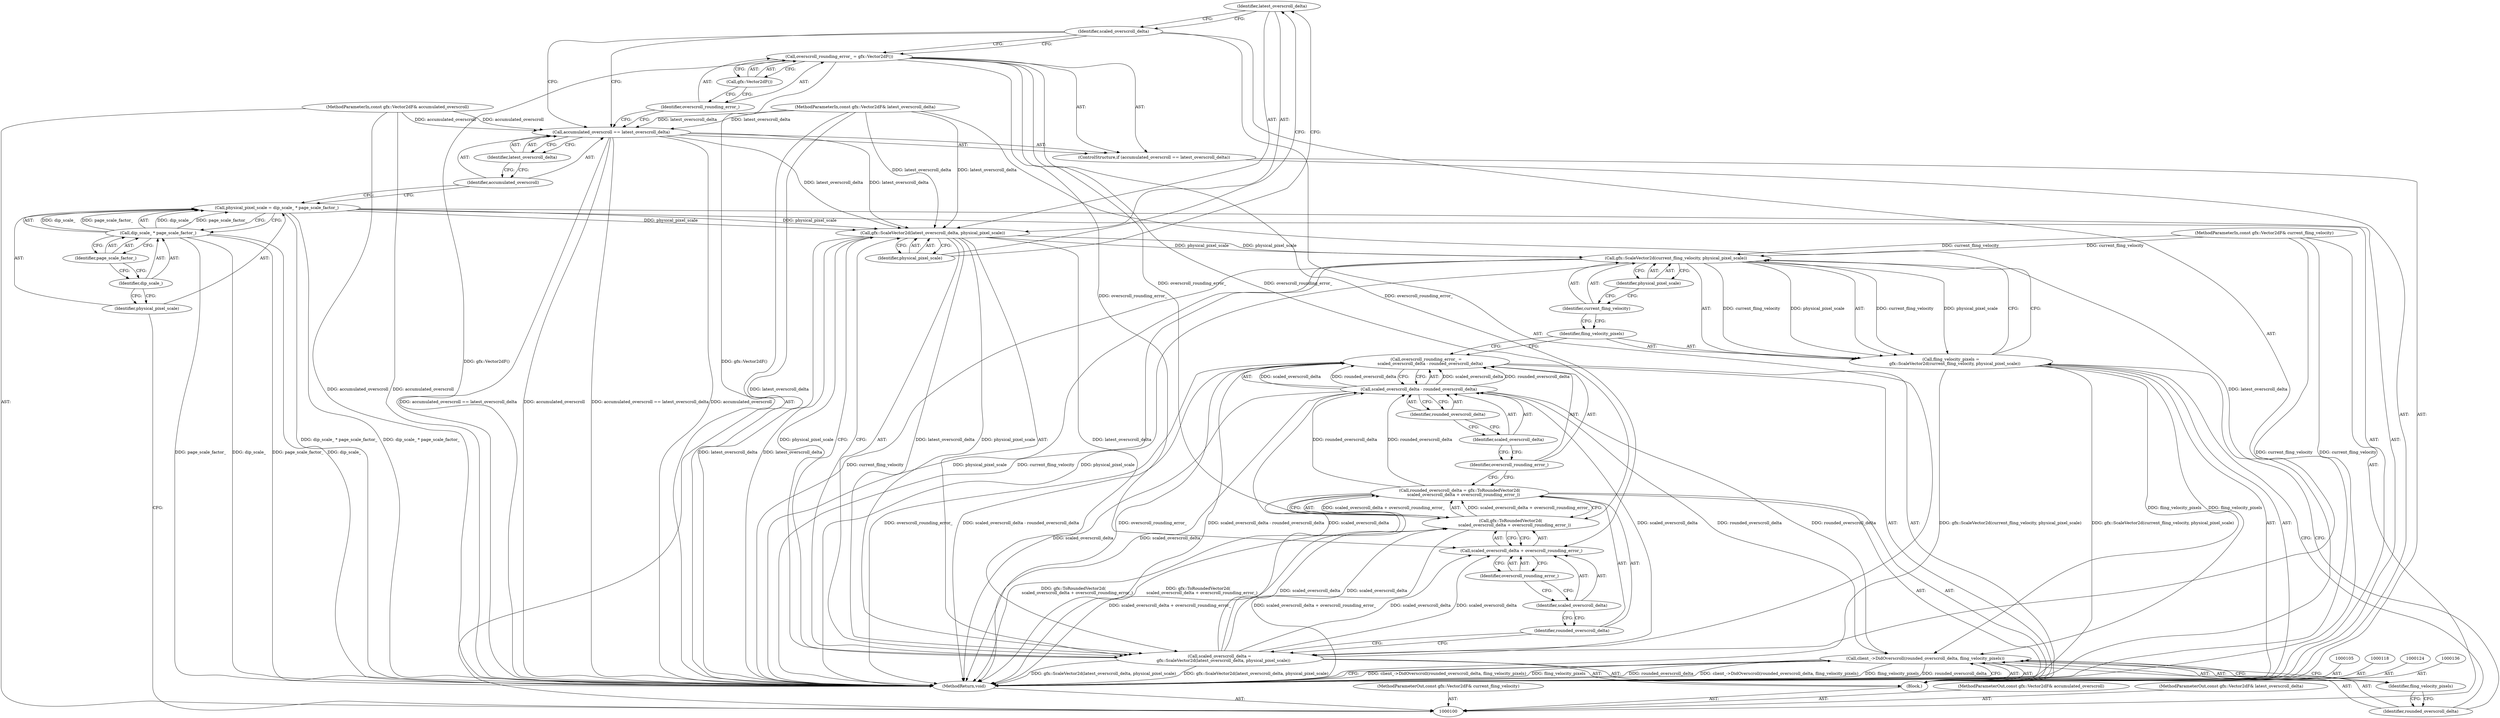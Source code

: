 digraph "0_Chrome_6d9425ec7badda912555d46ea7abcfab81fdd9b9" {
"1000122" [label="(Identifier,latest_overscroll_delta)"];
"1000123" [label="(Identifier,physical_pixel_scale)"];
"1000121" [label="(Call,gfx::ScaleVector2d(latest_overscroll_delta, physical_pixel_scale))"];
"1000125" [label="(Call,rounded_overscroll_delta = gfx::ToRoundedVector2d(\n      scaled_overscroll_delta + overscroll_rounding_error_))"];
"1000126" [label="(Identifier,rounded_overscroll_delta)"];
"1000127" [label="(Call,gfx::ToRoundedVector2d(\n      scaled_overscroll_delta + overscroll_rounding_error_))"];
"1000130" [label="(Identifier,overscroll_rounding_error_)"];
"1000128" [label="(Call,scaled_overscroll_delta + overscroll_rounding_error_)"];
"1000129" [label="(Identifier,scaled_overscroll_delta)"];
"1000131" [label="(Call,overscroll_rounding_error_ =\n      scaled_overscroll_delta - rounded_overscroll_delta)"];
"1000132" [label="(Identifier,overscroll_rounding_error_)"];
"1000135" [label="(Identifier,rounded_overscroll_delta)"];
"1000133" [label="(Call,scaled_overscroll_delta - rounded_overscroll_delta)"];
"1000134" [label="(Identifier,scaled_overscroll_delta)"];
"1000137" [label="(Call,fling_velocity_pixels =\n      gfx::ScaleVector2d(current_fling_velocity, physical_pixel_scale))"];
"1000138" [label="(Identifier,fling_velocity_pixels)"];
"1000140" [label="(Identifier,current_fling_velocity)"];
"1000141" [label="(Identifier,physical_pixel_scale)"];
"1000139" [label="(Call,gfx::ScaleVector2d(current_fling_velocity, physical_pixel_scale))"];
"1000142" [label="(Call,client_->DidOverscroll(rounded_overscroll_delta, fling_velocity_pixels))"];
"1000143" [label="(Identifier,rounded_overscroll_delta)"];
"1000144" [label="(Identifier,fling_velocity_pixels)"];
"1000145" [label="(MethodReturn,void)"];
"1000101" [label="(MethodParameterIn,const gfx::Vector2dF& accumulated_overscroll)"];
"1000195" [label="(MethodParameterOut,const gfx::Vector2dF& accumulated_overscroll)"];
"1000102" [label="(MethodParameterIn,const gfx::Vector2dF& latest_overscroll_delta)"];
"1000196" [label="(MethodParameterOut,const gfx::Vector2dF& latest_overscroll_delta)"];
"1000103" [label="(MethodParameterIn,const gfx::Vector2dF& current_fling_velocity)"];
"1000197" [label="(MethodParameterOut,const gfx::Vector2dF& current_fling_velocity)"];
"1000104" [label="(Block,)"];
"1000106" [label="(Call,physical_pixel_scale = dip_scale_ * page_scale_factor_)"];
"1000107" [label="(Identifier,physical_pixel_scale)"];
"1000108" [label="(Call,dip_scale_ * page_scale_factor_)"];
"1000109" [label="(Identifier,dip_scale_)"];
"1000110" [label="(Identifier,page_scale_factor_)"];
"1000111" [label="(ControlStructure,if (accumulated_overscroll == latest_overscroll_delta))"];
"1000114" [label="(Identifier,latest_overscroll_delta)"];
"1000112" [label="(Call,accumulated_overscroll == latest_overscroll_delta)"];
"1000113" [label="(Identifier,accumulated_overscroll)"];
"1000117" [label="(Call,gfx::Vector2dF())"];
"1000115" [label="(Call,overscroll_rounding_error_ = gfx::Vector2dF())"];
"1000116" [label="(Identifier,overscroll_rounding_error_)"];
"1000119" [label="(Call,scaled_overscroll_delta =\n      gfx::ScaleVector2d(latest_overscroll_delta, physical_pixel_scale))"];
"1000120" [label="(Identifier,scaled_overscroll_delta)"];
"1000122" -> "1000121"  [label="AST: "];
"1000122" -> "1000120"  [label="CFG: "];
"1000123" -> "1000122"  [label="CFG: "];
"1000123" -> "1000121"  [label="AST: "];
"1000123" -> "1000122"  [label="CFG: "];
"1000121" -> "1000123"  [label="CFG: "];
"1000121" -> "1000119"  [label="AST: "];
"1000121" -> "1000123"  [label="CFG: "];
"1000122" -> "1000121"  [label="AST: "];
"1000123" -> "1000121"  [label="AST: "];
"1000119" -> "1000121"  [label="CFG: "];
"1000121" -> "1000145"  [label="DDG: latest_overscroll_delta"];
"1000121" -> "1000119"  [label="DDG: latest_overscroll_delta"];
"1000121" -> "1000119"  [label="DDG: physical_pixel_scale"];
"1000112" -> "1000121"  [label="DDG: latest_overscroll_delta"];
"1000102" -> "1000121"  [label="DDG: latest_overscroll_delta"];
"1000106" -> "1000121"  [label="DDG: physical_pixel_scale"];
"1000121" -> "1000139"  [label="DDG: physical_pixel_scale"];
"1000125" -> "1000104"  [label="AST: "];
"1000125" -> "1000127"  [label="CFG: "];
"1000126" -> "1000125"  [label="AST: "];
"1000127" -> "1000125"  [label="AST: "];
"1000132" -> "1000125"  [label="CFG: "];
"1000125" -> "1000145"  [label="DDG: gfx::ToRoundedVector2d(\n      scaled_overscroll_delta + overscroll_rounding_error_)"];
"1000127" -> "1000125"  [label="DDG: scaled_overscroll_delta + overscroll_rounding_error_"];
"1000125" -> "1000133"  [label="DDG: rounded_overscroll_delta"];
"1000126" -> "1000125"  [label="AST: "];
"1000126" -> "1000119"  [label="CFG: "];
"1000129" -> "1000126"  [label="CFG: "];
"1000127" -> "1000125"  [label="AST: "];
"1000127" -> "1000128"  [label="CFG: "];
"1000128" -> "1000127"  [label="AST: "];
"1000125" -> "1000127"  [label="CFG: "];
"1000127" -> "1000145"  [label="DDG: scaled_overscroll_delta + overscroll_rounding_error_"];
"1000127" -> "1000125"  [label="DDG: scaled_overscroll_delta + overscroll_rounding_error_"];
"1000119" -> "1000127"  [label="DDG: scaled_overscroll_delta"];
"1000115" -> "1000127"  [label="DDG: overscroll_rounding_error_"];
"1000130" -> "1000128"  [label="AST: "];
"1000130" -> "1000129"  [label="CFG: "];
"1000128" -> "1000130"  [label="CFG: "];
"1000128" -> "1000127"  [label="AST: "];
"1000128" -> "1000130"  [label="CFG: "];
"1000129" -> "1000128"  [label="AST: "];
"1000130" -> "1000128"  [label="AST: "];
"1000127" -> "1000128"  [label="CFG: "];
"1000119" -> "1000128"  [label="DDG: scaled_overscroll_delta"];
"1000115" -> "1000128"  [label="DDG: overscroll_rounding_error_"];
"1000129" -> "1000128"  [label="AST: "];
"1000129" -> "1000126"  [label="CFG: "];
"1000130" -> "1000129"  [label="CFG: "];
"1000131" -> "1000104"  [label="AST: "];
"1000131" -> "1000133"  [label="CFG: "];
"1000132" -> "1000131"  [label="AST: "];
"1000133" -> "1000131"  [label="AST: "];
"1000138" -> "1000131"  [label="CFG: "];
"1000131" -> "1000145"  [label="DDG: overscroll_rounding_error_"];
"1000131" -> "1000145"  [label="DDG: scaled_overscroll_delta - rounded_overscroll_delta"];
"1000133" -> "1000131"  [label="DDG: scaled_overscroll_delta"];
"1000133" -> "1000131"  [label="DDG: rounded_overscroll_delta"];
"1000132" -> "1000131"  [label="AST: "];
"1000132" -> "1000125"  [label="CFG: "];
"1000134" -> "1000132"  [label="CFG: "];
"1000135" -> "1000133"  [label="AST: "];
"1000135" -> "1000134"  [label="CFG: "];
"1000133" -> "1000135"  [label="CFG: "];
"1000133" -> "1000131"  [label="AST: "];
"1000133" -> "1000135"  [label="CFG: "];
"1000134" -> "1000133"  [label="AST: "];
"1000135" -> "1000133"  [label="AST: "];
"1000131" -> "1000133"  [label="CFG: "];
"1000133" -> "1000145"  [label="DDG: scaled_overscroll_delta"];
"1000133" -> "1000131"  [label="DDG: scaled_overscroll_delta"];
"1000133" -> "1000131"  [label="DDG: rounded_overscroll_delta"];
"1000119" -> "1000133"  [label="DDG: scaled_overscroll_delta"];
"1000125" -> "1000133"  [label="DDG: rounded_overscroll_delta"];
"1000133" -> "1000142"  [label="DDG: rounded_overscroll_delta"];
"1000134" -> "1000133"  [label="AST: "];
"1000134" -> "1000132"  [label="CFG: "];
"1000135" -> "1000134"  [label="CFG: "];
"1000137" -> "1000104"  [label="AST: "];
"1000137" -> "1000139"  [label="CFG: "];
"1000138" -> "1000137"  [label="AST: "];
"1000139" -> "1000137"  [label="AST: "];
"1000143" -> "1000137"  [label="CFG: "];
"1000137" -> "1000145"  [label="DDG: gfx::ScaleVector2d(current_fling_velocity, physical_pixel_scale)"];
"1000139" -> "1000137"  [label="DDG: current_fling_velocity"];
"1000139" -> "1000137"  [label="DDG: physical_pixel_scale"];
"1000137" -> "1000142"  [label="DDG: fling_velocity_pixels"];
"1000138" -> "1000137"  [label="AST: "];
"1000138" -> "1000131"  [label="CFG: "];
"1000140" -> "1000138"  [label="CFG: "];
"1000140" -> "1000139"  [label="AST: "];
"1000140" -> "1000138"  [label="CFG: "];
"1000141" -> "1000140"  [label="CFG: "];
"1000141" -> "1000139"  [label="AST: "];
"1000141" -> "1000140"  [label="CFG: "];
"1000139" -> "1000141"  [label="CFG: "];
"1000139" -> "1000137"  [label="AST: "];
"1000139" -> "1000141"  [label="CFG: "];
"1000140" -> "1000139"  [label="AST: "];
"1000141" -> "1000139"  [label="AST: "];
"1000137" -> "1000139"  [label="CFG: "];
"1000139" -> "1000145"  [label="DDG: current_fling_velocity"];
"1000139" -> "1000145"  [label="DDG: physical_pixel_scale"];
"1000139" -> "1000137"  [label="DDG: current_fling_velocity"];
"1000139" -> "1000137"  [label="DDG: physical_pixel_scale"];
"1000103" -> "1000139"  [label="DDG: current_fling_velocity"];
"1000121" -> "1000139"  [label="DDG: physical_pixel_scale"];
"1000142" -> "1000104"  [label="AST: "];
"1000142" -> "1000144"  [label="CFG: "];
"1000143" -> "1000142"  [label="AST: "];
"1000144" -> "1000142"  [label="AST: "];
"1000145" -> "1000142"  [label="CFG: "];
"1000142" -> "1000145"  [label="DDG: client_->DidOverscroll(rounded_overscroll_delta, fling_velocity_pixels)"];
"1000142" -> "1000145"  [label="DDG: fling_velocity_pixels"];
"1000142" -> "1000145"  [label="DDG: rounded_overscroll_delta"];
"1000133" -> "1000142"  [label="DDG: rounded_overscroll_delta"];
"1000137" -> "1000142"  [label="DDG: fling_velocity_pixels"];
"1000143" -> "1000142"  [label="AST: "];
"1000143" -> "1000137"  [label="CFG: "];
"1000144" -> "1000143"  [label="CFG: "];
"1000144" -> "1000142"  [label="AST: "];
"1000144" -> "1000143"  [label="CFG: "];
"1000142" -> "1000144"  [label="CFG: "];
"1000145" -> "1000100"  [label="AST: "];
"1000145" -> "1000142"  [label="CFG: "];
"1000115" -> "1000145"  [label="DDG: gfx::Vector2dF()"];
"1000142" -> "1000145"  [label="DDG: client_->DidOverscroll(rounded_overscroll_delta, fling_velocity_pixels)"];
"1000142" -> "1000145"  [label="DDG: fling_velocity_pixels"];
"1000142" -> "1000145"  [label="DDG: rounded_overscroll_delta"];
"1000106" -> "1000145"  [label="DDG: dip_scale_ * page_scale_factor_"];
"1000139" -> "1000145"  [label="DDG: current_fling_velocity"];
"1000139" -> "1000145"  [label="DDG: physical_pixel_scale"];
"1000125" -> "1000145"  [label="DDG: gfx::ToRoundedVector2d(\n      scaled_overscroll_delta + overscroll_rounding_error_)"];
"1000127" -> "1000145"  [label="DDG: scaled_overscroll_delta + overscroll_rounding_error_"];
"1000131" -> "1000145"  [label="DDG: overscroll_rounding_error_"];
"1000131" -> "1000145"  [label="DDG: scaled_overscroll_delta - rounded_overscroll_delta"];
"1000137" -> "1000145"  [label="DDG: gfx::ScaleVector2d(current_fling_velocity, physical_pixel_scale)"];
"1000103" -> "1000145"  [label="DDG: current_fling_velocity"];
"1000133" -> "1000145"  [label="DDG: scaled_overscroll_delta"];
"1000119" -> "1000145"  [label="DDG: gfx::ScaleVector2d(latest_overscroll_delta, physical_pixel_scale)"];
"1000102" -> "1000145"  [label="DDG: latest_overscroll_delta"];
"1000112" -> "1000145"  [label="DDG: accumulated_overscroll == latest_overscroll_delta"];
"1000112" -> "1000145"  [label="DDG: accumulated_overscroll"];
"1000101" -> "1000145"  [label="DDG: accumulated_overscroll"];
"1000108" -> "1000145"  [label="DDG: page_scale_factor_"];
"1000108" -> "1000145"  [label="DDG: dip_scale_"];
"1000121" -> "1000145"  [label="DDG: latest_overscroll_delta"];
"1000101" -> "1000100"  [label="AST: "];
"1000101" -> "1000145"  [label="DDG: accumulated_overscroll"];
"1000101" -> "1000112"  [label="DDG: accumulated_overscroll"];
"1000195" -> "1000100"  [label="AST: "];
"1000102" -> "1000100"  [label="AST: "];
"1000102" -> "1000145"  [label="DDG: latest_overscroll_delta"];
"1000102" -> "1000112"  [label="DDG: latest_overscroll_delta"];
"1000102" -> "1000121"  [label="DDG: latest_overscroll_delta"];
"1000196" -> "1000100"  [label="AST: "];
"1000103" -> "1000100"  [label="AST: "];
"1000103" -> "1000145"  [label="DDG: current_fling_velocity"];
"1000103" -> "1000139"  [label="DDG: current_fling_velocity"];
"1000197" -> "1000100"  [label="AST: "];
"1000104" -> "1000100"  [label="AST: "];
"1000105" -> "1000104"  [label="AST: "];
"1000106" -> "1000104"  [label="AST: "];
"1000111" -> "1000104"  [label="AST: "];
"1000118" -> "1000104"  [label="AST: "];
"1000119" -> "1000104"  [label="AST: "];
"1000124" -> "1000104"  [label="AST: "];
"1000125" -> "1000104"  [label="AST: "];
"1000131" -> "1000104"  [label="AST: "];
"1000136" -> "1000104"  [label="AST: "];
"1000137" -> "1000104"  [label="AST: "];
"1000142" -> "1000104"  [label="AST: "];
"1000106" -> "1000104"  [label="AST: "];
"1000106" -> "1000108"  [label="CFG: "];
"1000107" -> "1000106"  [label="AST: "];
"1000108" -> "1000106"  [label="AST: "];
"1000113" -> "1000106"  [label="CFG: "];
"1000106" -> "1000145"  [label="DDG: dip_scale_ * page_scale_factor_"];
"1000108" -> "1000106"  [label="DDG: dip_scale_"];
"1000108" -> "1000106"  [label="DDG: page_scale_factor_"];
"1000106" -> "1000121"  [label="DDG: physical_pixel_scale"];
"1000107" -> "1000106"  [label="AST: "];
"1000107" -> "1000100"  [label="CFG: "];
"1000109" -> "1000107"  [label="CFG: "];
"1000108" -> "1000106"  [label="AST: "];
"1000108" -> "1000110"  [label="CFG: "];
"1000109" -> "1000108"  [label="AST: "];
"1000110" -> "1000108"  [label="AST: "];
"1000106" -> "1000108"  [label="CFG: "];
"1000108" -> "1000145"  [label="DDG: page_scale_factor_"];
"1000108" -> "1000145"  [label="DDG: dip_scale_"];
"1000108" -> "1000106"  [label="DDG: dip_scale_"];
"1000108" -> "1000106"  [label="DDG: page_scale_factor_"];
"1000109" -> "1000108"  [label="AST: "];
"1000109" -> "1000107"  [label="CFG: "];
"1000110" -> "1000109"  [label="CFG: "];
"1000110" -> "1000108"  [label="AST: "];
"1000110" -> "1000109"  [label="CFG: "];
"1000108" -> "1000110"  [label="CFG: "];
"1000111" -> "1000104"  [label="AST: "];
"1000112" -> "1000111"  [label="AST: "];
"1000115" -> "1000111"  [label="AST: "];
"1000114" -> "1000112"  [label="AST: "];
"1000114" -> "1000113"  [label="CFG: "];
"1000112" -> "1000114"  [label="CFG: "];
"1000112" -> "1000111"  [label="AST: "];
"1000112" -> "1000114"  [label="CFG: "];
"1000113" -> "1000112"  [label="AST: "];
"1000114" -> "1000112"  [label="AST: "];
"1000116" -> "1000112"  [label="CFG: "];
"1000120" -> "1000112"  [label="CFG: "];
"1000112" -> "1000145"  [label="DDG: accumulated_overscroll == latest_overscroll_delta"];
"1000112" -> "1000145"  [label="DDG: accumulated_overscroll"];
"1000101" -> "1000112"  [label="DDG: accumulated_overscroll"];
"1000102" -> "1000112"  [label="DDG: latest_overscroll_delta"];
"1000112" -> "1000121"  [label="DDG: latest_overscroll_delta"];
"1000113" -> "1000112"  [label="AST: "];
"1000113" -> "1000106"  [label="CFG: "];
"1000114" -> "1000113"  [label="CFG: "];
"1000117" -> "1000115"  [label="AST: "];
"1000117" -> "1000116"  [label="CFG: "];
"1000115" -> "1000117"  [label="CFG: "];
"1000115" -> "1000111"  [label="AST: "];
"1000115" -> "1000117"  [label="CFG: "];
"1000116" -> "1000115"  [label="AST: "];
"1000117" -> "1000115"  [label="AST: "];
"1000120" -> "1000115"  [label="CFG: "];
"1000115" -> "1000145"  [label="DDG: gfx::Vector2dF()"];
"1000115" -> "1000127"  [label="DDG: overscroll_rounding_error_"];
"1000115" -> "1000128"  [label="DDG: overscroll_rounding_error_"];
"1000116" -> "1000115"  [label="AST: "];
"1000116" -> "1000112"  [label="CFG: "];
"1000117" -> "1000116"  [label="CFG: "];
"1000119" -> "1000104"  [label="AST: "];
"1000119" -> "1000121"  [label="CFG: "];
"1000120" -> "1000119"  [label="AST: "];
"1000121" -> "1000119"  [label="AST: "];
"1000126" -> "1000119"  [label="CFG: "];
"1000119" -> "1000145"  [label="DDG: gfx::ScaleVector2d(latest_overscroll_delta, physical_pixel_scale)"];
"1000121" -> "1000119"  [label="DDG: latest_overscroll_delta"];
"1000121" -> "1000119"  [label="DDG: physical_pixel_scale"];
"1000119" -> "1000127"  [label="DDG: scaled_overscroll_delta"];
"1000119" -> "1000128"  [label="DDG: scaled_overscroll_delta"];
"1000119" -> "1000133"  [label="DDG: scaled_overscroll_delta"];
"1000120" -> "1000119"  [label="AST: "];
"1000120" -> "1000115"  [label="CFG: "];
"1000120" -> "1000112"  [label="CFG: "];
"1000122" -> "1000120"  [label="CFG: "];
}
